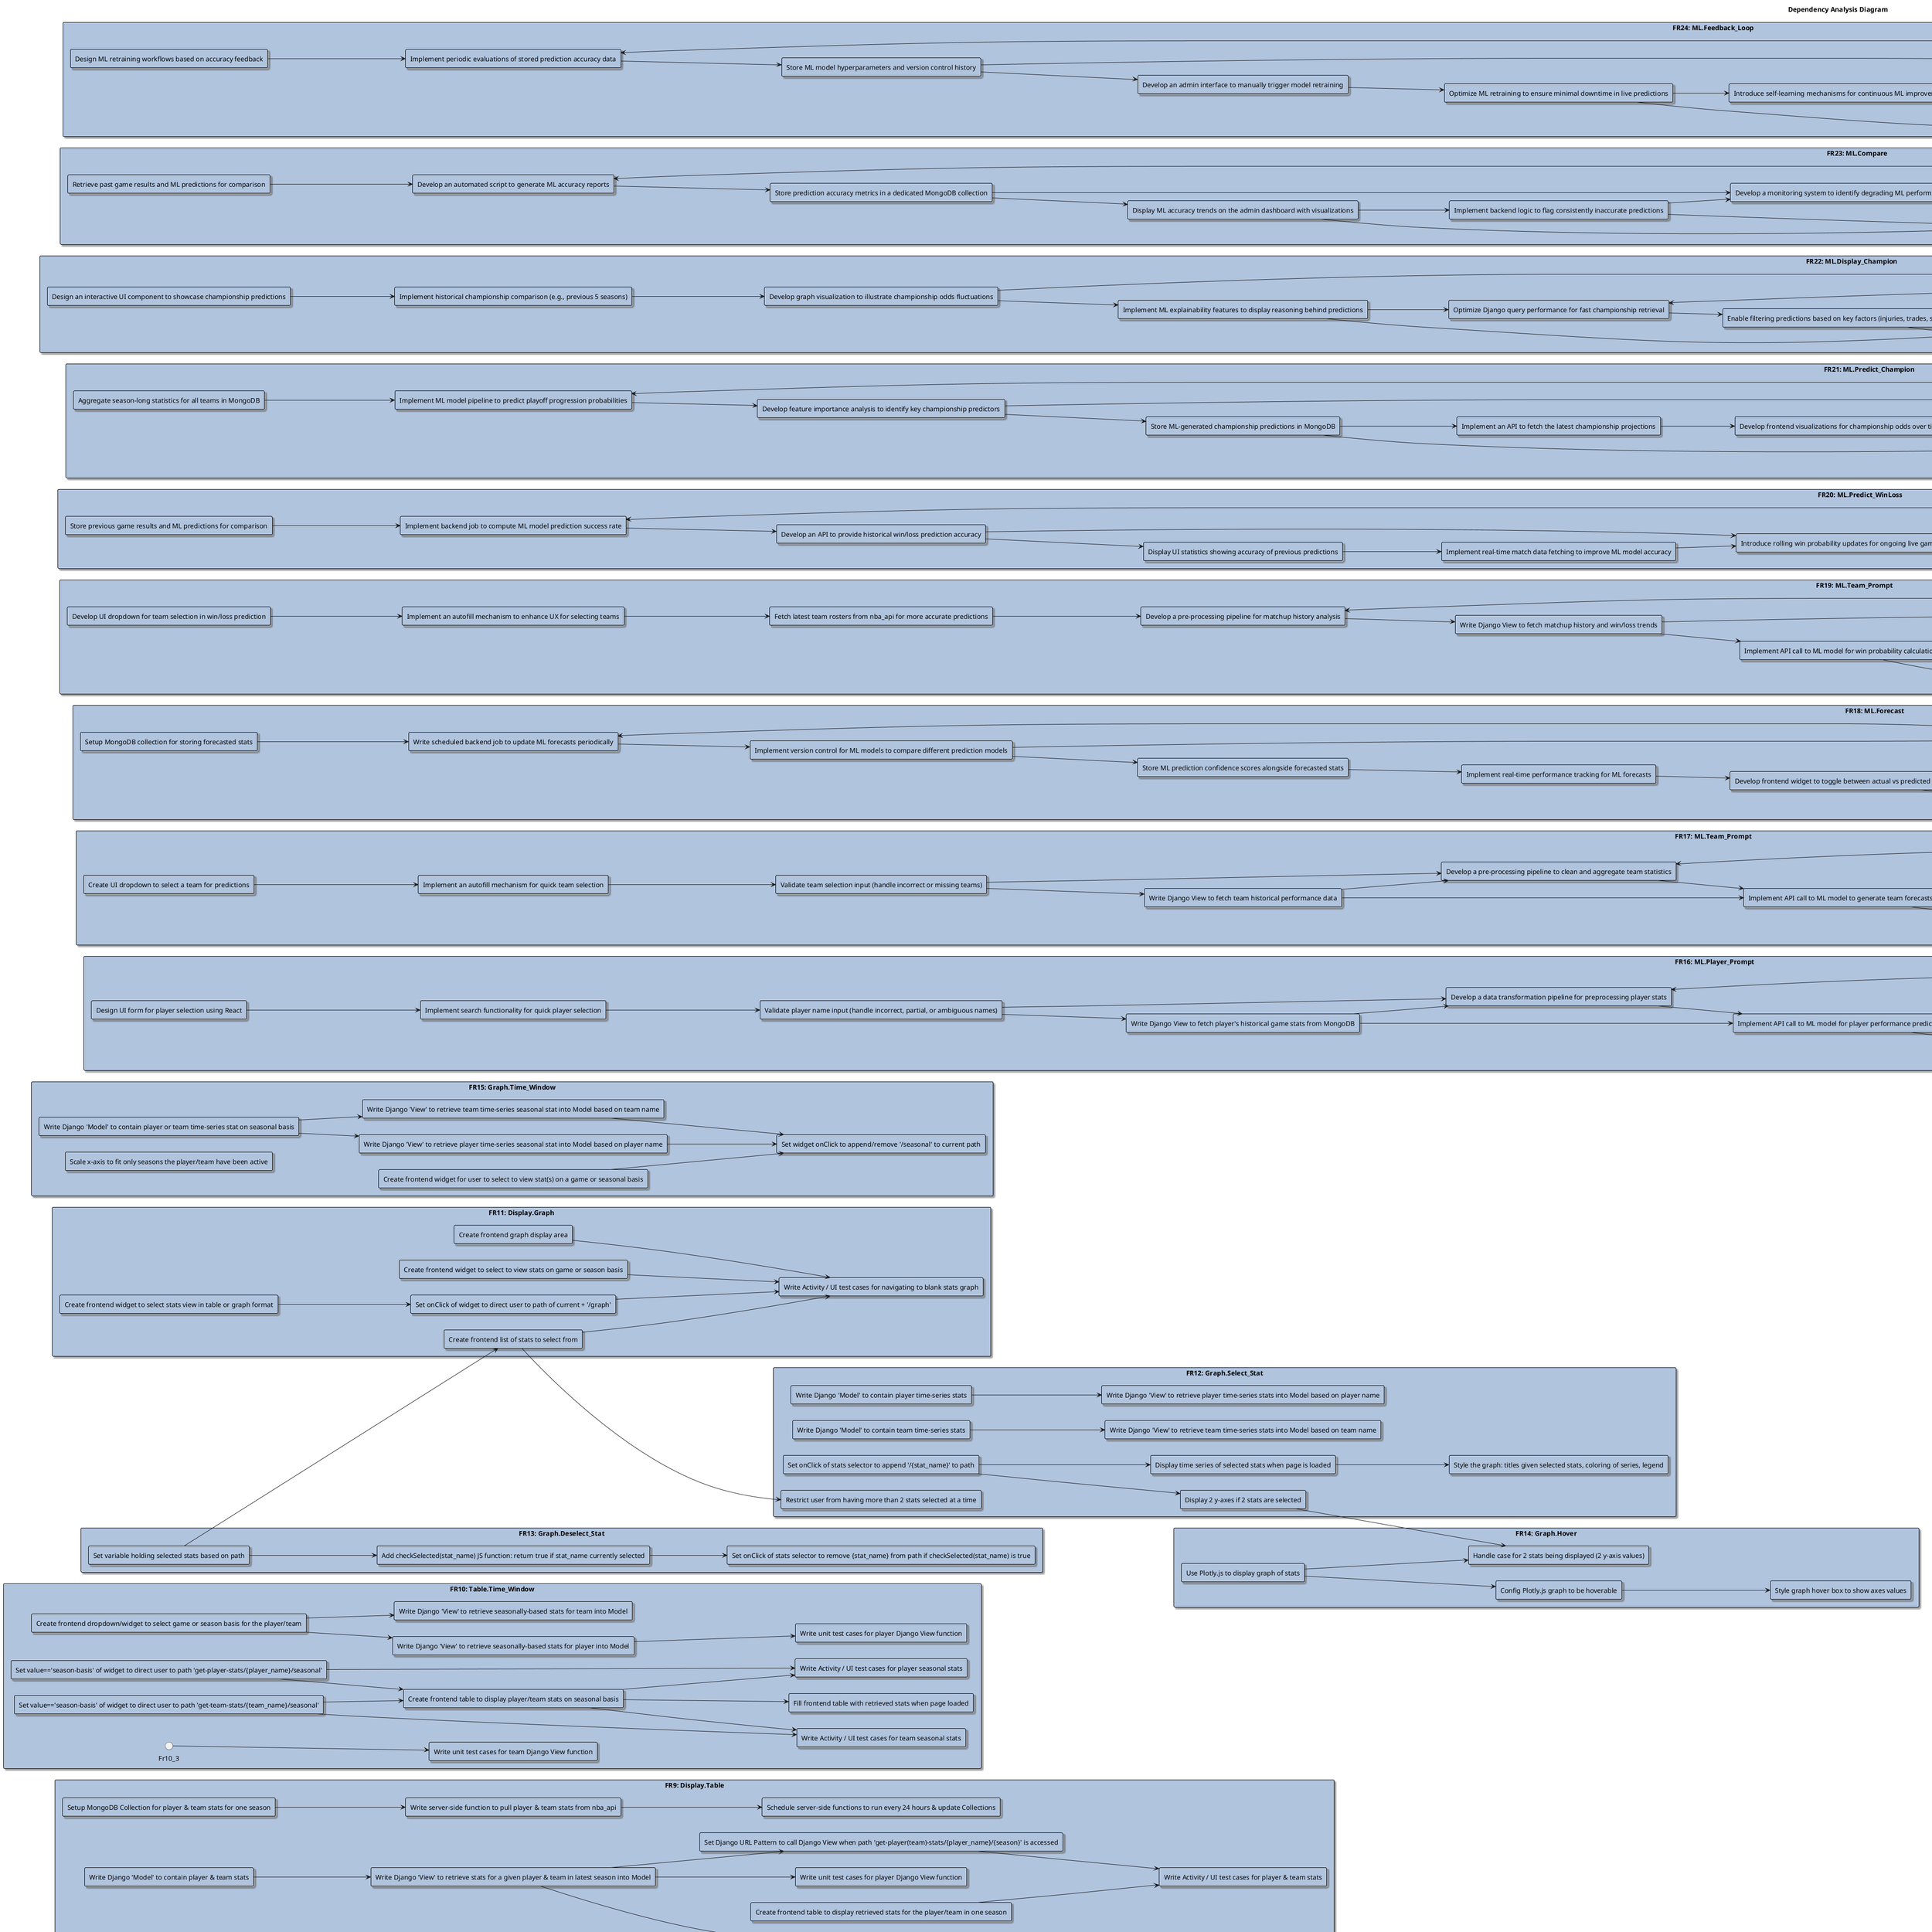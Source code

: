 @startuml
title Dependency Analysis Diagram
left to right direction
skinparam rectangle {
  BackgroundColor LightSteelBlue
  BorderColor Black
  BorderThickness 1
  Shadowing true
}

' FR1: User Registration
rectangle "FR1: User.Register" as FR1 {
  rectangle "Design registration form UI in Figma" as FR1_1
  rectangle "Create registration form using React" as FR1_2
  rectangle "Implement form validation" as FR1_3
  rectangle "Create user database schema for MongoDB" as FR1_4
  rectangle "Develop backend API for registration using Django" as FR1_5
  rectangle "Store credentials securely in MongoDB database" as FR1_6
  rectangle "Implement email verification" as FR1_7
  rectangle "Ensure email uniqueness in the database" as FR1_8
  rectangle "Encrypt and store user passwords" as FR1_9
  rectangle "Add user notifications of successful registration" as FR1_10
  rectangle "Handle form errors and display form error messages for users" as FR1_11
  rectangle "Write unit tests for user registration" as FR1_12

  FR1_1 --> FR1_2
  FR1_2 --> FR1_3
  FR1_4 --> FR1_5
  FR1_4 --> FR1_8
  FR1_5 --> FR1_6
  FR1_6 --> FR1_7
  FR1_8 --> FR1_9
  FR1_9 --> FR1_10
  FR1_3 --> FR1_11
  FR1_5 --> FR1_12
  FR1_2 --> FR1_12

}

' FR2: User Login
rectangle "FR2: User.Login" as FR2 {
  rectangle "Design login form UI in Figma" as FR2_1
  rectangle "Create login form using React" as FR2_2
  rectangle "Implement backend for login authentication using Django" as FR2_3
  rectangle "Verify credentials with database" as FR2_4
  rectangle "Hash and verify passwords" as FR2_5
  rectangle "Handle incorrect login attempts through error messages" as FR2_6
  rectangle "Secure login form against injection attacks" as FR2_7
  rectangle "Manage sessions for logged-in users" as FR2_8
  rectangle "Implement session persistence" as FR2_9
  rectangle "Audit login attempts (successful/failed)" as FR2_10
  rectangle "Develop password reset feature" as FR2_11
  rectangle "Provide account lockout mechanism after multiple failed attempts" as FR2_12
  rectangle "Test login scenarios with existing and non-existing users" as FR2_13

  FR1_4 --> FR2_3
  FR2_1 --> FR2_2
  FR2_3 --> FR2_4
  FR2_3 --> FR2_5
  FR2_5 --> FR2_6
  FR2_5 --> FR2_7
  FR2_3 --> FR2_8
  FR2_8 --> FR2_9
  FR2_9 --> FR2_10
  FR2_2 --> FR2_11
  FR2_3 --> FR2_11
  FR2_10 --> FR2_12
  FR2_2 --> FR2_13
  FR2_3 --> FR2_13
  FR2_4 --> FR2_13
  FR2_5 --> FR2_13
}

' FR3: User.ChangeEmailPassword
rectangle "FR3: User.ChangeEmailPassword" as FR3 {
  rectangle "Design password and email reset request form in Figma" as FR3_1
  rectangle "Generate secure tokens for password and email reset links" as FR3_2
  rectangle "Send reset links via email to registered users" as FR3_3
  rectangle "Validate password strength" as FR3_4
  rectangle "Add confirmation message for new email" as FR3_5
  rectangle "Add confirmation message for new password" as FR3_6
  rectangle "Check if unique email and/or password are created" as FR3_7
  rectangle "Notify users about successful password and/or email changes" as FR3_8
  rectangle "Handle token expiration and invalidation scenarios" as FR3_9
  rectangle "Implement backend for password and email updates" as FR3_10
  rectangle "Integrate security of password and email management workflows" as FR3_11

  FR2_1 --> FR3_1
  FR3_1 --> FR3_2
  FR3_2 --> FR3_3
  FR3_1 --> FR3_4
  FR3_1 --> FR3_5
  FR3_1 --> FR3_6
  FR1_4 --> FR3_7
  FR3_1 --> FR3_8
  FR3_3 --> FR3_8
  FR3_2 --> FR3_9
  FR3_3 --> FR3_10
  FR3_7 --> FR3_10
  FR3_10 --> FR3_11
}

' FR4: Dashboard.Search_Connection
rectangle "FR4: Dashboard.Search_Connection" as FR4 {
  rectangle "Describe objects on dashboard" as FR4_1
  rectangle "Design layout of dashboard in Figma diagram" as FR4_2
  rectangle "Write frontend for dashboard (HTML/CSS)" as FR4_3
  rectangle "Create frontend search widget" as FR4_4
  rectangle "Style dashboard to display widget in a large, visible place" as FR4_5
  rectangle "Route user to search page for onlick of widget" as FR4_6
  rectangle "Write Activity / UI test cases" as FR4_7

  FR4_1 --> FR4_2
  FR4_2 --> FR4_3
  FR4_3 --> FR4_5
  FR4_4 --> FR4_5
  FR4_5 --> FR4_7
  FR4_6 --> FR4_7
}

' FR5: Dashboard.Favourite_Team_Shortcut
rectangle "FR5: Dashboard.Favourite_Team_Shortcut" as FR5 {
  rectangle "Store user's favourite team in DB" as FR5_1
  rectangle "Write Django 'Model' to store user and their favourite team" as FR5_2
  rectangle "Write Django 'View' to retrieve favourite team into Model" as FR5_3
  rectangle "Set return of Django View as JSON object" as FR5_4
  rectangle "Set Django URL Pattern to call Django View when path 'get-fave-team/{username}' is accessed" as FR5_5
  rectangle "Create frontend favourite team widget" as FR5_6
  rectangle "Style dashboard to display widget in a large, visible place" as FR5_7
  rectangle "Set widget onclick to route to get-fave-team/{username} path" as FR5_8
  rectangle "Route user to stats page for fave team value retrieved" as FR5_9
  rectangle "Write unit test cases for Django View function" as FR5_10
  rectangle "Write Activity / UI test cases" as FR5_11

  FR5_1 --> FR5_2
  FR5_2 --> FR5_3
  FR5_3 --> FR5_5
  FR5_6 --> FR5_7
  FR5_6 --> FR5_8
  FR5_3 --> FR5_10
  FR5_5 --> FR5_11
  FR5_8 --> FR5_11
  FR5_9 --> FR5_11
}

' FR6: Dashboard.Favourite_Player_Shortcut
rectangle "FR6: Dashboard.Favourite_Player_Shortcut" as FR6 {
  rectangle "Store user's favourite player in DB" as FR6_1
  rectangle "Write Django 'Model' to store user and their fave player" as FR6_2
  rectangle "Write Django 'View' to retrieve fave player into Model" as FR6_3
  rectangle "Set return of Django View as JSON object" as FR6_4
  rectangle "Set Django URL Pattern to call Django View when path 'get-fave-player/{username}' is accessed" as FR6_5
  rectangle "Create frontend favourite player widget" as FR6_6
  rectangle "Style dashboard to display widget in a large, visible place" as FR6_7
  rectangle "Set widget onclick to route to get-fave-player/{username} path" as FR6_8
  rectangle "Route user to stats page for fave player value retrieved" as FR6_9
  rectangle "Write unit test cases for Django View function" as FR6_10
  rectangle "Write Activity / UI test cases" as FR6_11

  FR6_1 --> FR6_2
  FR6_2 --> FR6_3
  FR6_3 --> FR6_5
  FR6_6 --> FR6_7
  FR6_6 --> FR6_8
  FR6_3 --> FR6_10
  FR6_5 --> FR6_11
  FR6_8 --> FR6_11
  FR6_9 --> FR6_11
}

rectangle "Write frontend for fillable search bar" as FR7_and_8_1
rectangle "Write user instructions: Describe wildcard matching on search page" as FR7_and_8_2

' FR7: Search.Player
rectangle "FR7: Search.Player" as FR7 {
  rectangle "Setup MongoDB Collection for player names" as FR7_1
  rectangle "Write server-side function to pull player names from nba_api" as FR7_2
  rectangle "Schedule server-side function to run every 24 hours & update Collection" as FR7_3
  rectangle "Write Django 'Model' to contain player names" as FR7_4
  rectangle "Write Django 'View' to retrieve matching player names given regex into Model" as FR7_5
  rectangle "Set return of Django View as JSON object of matching player names" as FR7_6
  rectangle "Set Django URL Pattern to call Django View when path 'get-players/{regex}' is accessed" as FR7_7
  rectangle "Create frontend list to display player names" as FR7_8
  rectangle "Style frontend list of players to be clickable and displayed well" as FR7_9
  rectangle "For each player name in list, set onclick to route to stats for that player 'player-stats/{player_name}'" as FR7_10
  rectangle "Write unit test cases for Django View function" as FR7_11
  rectangle "Write Activity / UI test cases" as FR7_12

  FR7_and_8_1 --> FR7_7
  FR7_1 --> FR7_2
  FR7_2 --> FR7_3
  FR7_1 --> FR7_4
  FR7_4 --> FR7_5
  FR7_5 --> FR7_7
  FR7_8 --> FR7_9
  FR7_8 --> FR7_10
  FR7_5 --> FR7_11
  FR7_6 --> FR7_12
  FR7_10 --> FR7_12
}

' FR8: Search.Team
rectangle "FR8: Search.Team" as FR8 {
  rectangle "Setup MongoDB Collection for team names" as FR8_1
  rectangle "Write server-side function to pull team names from nba_api" as FR8_2
  rectangle "Schedule server-side function to run every 24 hours & update Collection" as FR8_3
  rectangle "Write Django 'Model' to contain team names" as FR8_4
  rectangle "Write Django 'View' to retrieve matching team names given regex into Model" as FR8_5
  rectangle "Set return of Django View as JSON object of matching team names" as FR8_6
  rectangle "Set Django URL Pattern to call Django View when path 'get-team/{regex}' is accessed" as FR8_7
  rectangle "Create frontend list to display team names" as FR8_8
  rectangle "Style frontend list of team to be clickable and displayed well" as FR8_9
  rectangle "For each team name in list, set onclick to route to stats for that team 'team-stats/{team}'" as FR8_10
  rectangle "Write unit test cases for Django View function" as FR8_11
  rectangle "Write Activity / UI test cases" as FR8_12

  FR7_and_8_1 --> FR8_7
  FR8_1 --> FR8_2
  FR8_2 --> FR8_3
  FR8_1 --> FR8_4
  FR8_4 --> FR8_5
  FR8_5 --> FR8_7
  FR8_8 --> FR8_9
  FR8_8 --> FR8_10
  FR8_5 --> FR8_11
  FR8_6 --> FR8_12
  FR8_10 --> FR8_12
}

' FR9: Display.Table
rectangle "FR9: Display.Table" as FR9 {
  rectangle "Setup MongoDB Collection for player & team stats for one season" as FR9_1
  rectangle "Write server-side function to pull player & team stats from nba_api" as FR9_2
  rectangle "Schedule server-side functions to run every 24 hours & update Collections" as FR9_3
  rectangle "Write Django 'Model' to contain player & team stats" as FR9_4
  rectangle "Write Django 'View' to retrieve stats for a given player & team in latest season into Model" as FR9_5
  rectangle "Set return of Django View as JSON object of stats" as FR9_6
  rectangle "Set Django URL Pattern to call Django View when path 'get-player(team)-stats/{player_name}/{season}' is accessed" as FR9_7
  rectangle "Create frontend table to display retrieved stats for the player/team in one season" as FR9_8
  rectangle "Write unit test cases for player Django View function" as FR9_9
  rectangle "Write Activity / UI test cases for player & team stats" as FR9_10

  FR9_1 --> FR9_2
  FR9_2 --> FR9_3
  FR9_4 --> FR9_5
  FR9_5 --> FR9_6
  FR9_5 --> FR9_7
  FR9_5 --> FR9_9
  FR9_7 --> FR9_10
  FR9_8 --> FR9_10
}

' FR10: Table.Time_Window
rectangle "FR10: Table.Time_Window" as FR10 {
  rectangle "Create frontend dropdown/widget to select game or season basis for the player/team" as FR10_1
  rectangle "Write Django 'View' to retrieve seasonally-based stats for player into Model" as FR10_2
  rectangle "Write Django 'View' to retrieve seasonally-based stats for team into Model" as FR10_3
  rectangle "Set value=='season-basis' of widget to direct user to path 'get-player-stats/{player_name}/seasonal'" as FR10_4
  rectangle "Set value=='season-basis' of widget to direct user to path 'get-team-stats/{team_name}/seasonal'" as FR10_5
  rectangle "Create frontend table to display player/team stats on seasonal basis" as FR10_6
  rectangle "Fill frontend table with retrieved stats when page loaded" as FR10_7
  rectangle "Write unit test cases for player Django View function" as FR10_8
  rectangle "Write unit test cases for team Django View function" as FR10_9
  rectangle "Write Activity / UI test cases for player seasonal stats" as FR10_10
  rectangle "Write Activity / UI test cases for team seasonal stats" as FR10_11

  FR10_1 --> FR10_2
  FR10_1 --> FR10_3
  FR10_4 --> FR10_6
  FR10_5 --> FR10_6
  FR10_6 --> FR10_7
  FR10_2 --> FR10_8
  Fr10_3 --> FR10_9
  FR10_4 --> FR10_10
  FR10_5 --> FR10_11
  FR10_6 --> FR10_10
  FR10_6 --> FR10_11
}

' FR11: Display.Graph
rectangle "FR11: Display.Graph" as FR11 {
  rectangle "Create frontend widget to select stats view in table or graph format" as FR11_1
  rectangle "Set onClick of widget to direct user to path of current + '/graph'" as FR11_2
  rectangle "Create frontend graph display area" as FR11_3
  rectangle "Create frontend list of stats to select from" as FR11_4
  rectangle "Create frontend widget to select to view stats on game or season basis" as FR11_5
  rectangle "Write Activity / UI test cases for navigating to blank stats graph" as FR11_6

  FR11_1 --> FR11_2
  FR11_2 --> FR11_6
  FR11_3 --> FR11_6
  FR11_4 --> FR11_6
  FR11_5 --> FR11_6
}

' FR12: Graph.Select_Stat
rectangle "FR12: Graph.Select_Stat" as FR12 {
  rectangle "Write Django 'Model' to contain player time-series stats" as FR12_1
  rectangle "Write Django 'Model' to contain team time-series stats" as FR12_2
  rectangle "Write Django 'View' to retrieve player time-series stats into Model based on player name" as FR12_3
  rectangle "Write Django 'View' to retrieve team time-series stats into Model based on team name" as FR12_4
  rectangle "Set onClick of stats selector to append '/{stat_name}' to path" as FR12_5
  rectangle "Restrict user from having more than 2 stats selected at a time" as FR12_6
  rectangle "Display 2 y-axes if 2 stats are selected" as FR12_7
  rectangle "Display time series of selected stats when page is loaded" as FR12_8
  rectangle "Style the graph: titles given selected stats, coloring of series, legend" as FR12_9

  FR12_1 --> FR12_3
  FR12_2 --> FR12_4
  FR11_4 --> FR12_6
  FR12_5 --> FR12_7
  FR12_5 --> FR12_8
  FR12_8 --> FR12_9
}

' FR13: Graph.Deselect_Stat
rectangle "FR13: Graph.Deselect_Stat" as FR13 {
  rectangle "Set variable holding selected stats based on path" as FR13_1
  rectangle "Add checkSelected(stat_name) JS function: return true if stat_name currently selected" as FR13_2
  rectangle "Set onClick of stats selector to remove {stat_name} from path if checkSelected(stat_name) is true" as FR13_3

  FR13_1 --> FR11_4
  FR13_1 --> FR13_2
  FR13_2 --> FR13_3
}

' FR14: Graph.Hover
rectangle "FR14: Graph.Hover" as FR14 {
  rectangle "Use Plotly.js to display graph of stats" as FR14_1
  rectangle "Config Plotly.js graph to be hoverable" as FR14_2
  rectangle "Style graph hover box to show axes values" as FR14_3
  rectangle "Handle case for 2 stats being displayed (2 y-axis values)" as FR14_4

  FR14_1 --> FR14_2
  FR14_2 --> FR14_3
  FR12_7 --> FR14_4
  FR14_1 --> FR14_4
}

' FR15: Graph.Time_Window
rectangle "FR15: Graph.Time_Window" as FR15 {
  rectangle "Write Django 'Model' to contain player or team time-series stat on seasonal basis" as FR15_1
  rectangle "Write Django 'View' to retrieve player time-series seasonal stat into Model based on player name" as FR15_2
  rectangle "Write Django 'View' to retrieve team time-series seasonal stat into Model based on team name" as FR15_3
  rectangle "Create frontend widget for user to select to view stat(s) on a game or seasonal basis" as FR15_4
  rectangle "Set widget onClick to append/remove '/seasonal' to current path" as FR15_5
  rectangle "Scale x-axis to fit only seasons the player/team have been active" as FR15_6

  FR15_1 --> FR15_2
  FR15_1 --> FR15_3
  FR15_4 --> FR15_5
  FR15_2 --> FR15_5
  FR15_3 --> FR15_5
}

' FR16: ML Player Prompt
rectangle "FR16: ML.Player_Prompt" as FR16 {
  rectangle "Design UI form for player selection using React" as FR16_1
  rectangle "Implement search functionality for quick player selection" as FR16_2
  rectangle "Validate player name input (handle incorrect, partial, or ambiguous names)" as FR16_3
  rectangle "Write Django View to fetch player's historical game stats from MongoDB" as FR16_4
  rectangle "Develop a data transformation pipeline for preprocessing player stats" as FR16_5
  rectangle "Implement API call to ML model for player performance prediction" as FR16_6
  rectangle "Store ML predictions in MongoDB for caching and analysis" as FR16_7
  rectangle "Display ML predictions dynamically on the frontend" as FR16_8
  rectangle "Implement UI indicators for ML prediction confidence scores" as FR16_9
  rectangle "Handle API errors and implement a retry mechanism for model failures" as FR16_10
  rectangle "Develop backend logging to track incorrect or missing predictions" as FR16_11
  rectangle "Write unit tests for ML integration, frontend updates, and error handling" as FR16_12

  FR16_1 --> FR16_2
  FR16_2 --> FR16_3
  FR16_3 --> FR16_4
  FR16_4 --> FR16_5
  FR16_5 --> FR16_6
  FR16_6 --> FR16_7
  FR16_7 --> FR16_8
  FR16_6 --> FR16_9
  FR16_8 --> FR16_10
  FR16_9 --> FR16_11
  FR16_10 --> FR16_11
  FR16_7 --> FR16_12
  FR16_11 --> FR16_5
  FR16_11 --> FR16_9
  FR16_8 --> FR16_12
  FR16_4 --> FR16_6
  FR16_3 --> FR16_5
}

' FR17: ML Team Prompt
rectangle "FR17: ML.Team_Prompt" as FR17 {
  rectangle "Create UI dropdown to select a team for predictions" as FR17_1
  rectangle "Implement an autofill mechanism for quick team selection" as FR17_2
  rectangle "Validate team selection input (handle incorrect or missing teams)" as FR17_3
  rectangle "Write Django View to fetch team historical performance data" as FR17_4
  rectangle "Develop a pre-processing pipeline to clean and aggregate team statistics" as FR17_5
  rectangle "Implement API call to ML model to generate team forecasts" as FR17_6
  rectangle "Store ML-predicted team stats in MongoDB for retrieval" as FR17_7
  rectangle "Display forecasted team statistics dynamically on the UI" as FR17_8
  rectangle "Implement UI indicators to show ML model confidence intervals" as FR17_9
  rectangle "Handle errors and implement API fallback solutions" as FR17_10
  rectangle "Develop backend monitoring to detect and log incorrect forecasts" as FR17_11
  rectangle "Write unit tests for Django views, ML integration, and UI updates" as FR17_12

  FR17_1 --> FR17_2
  FR17_2 --> FR17_3
  FR17_3 --> FR17_4
  FR17_4 --> FR17_5
  FR17_5 --> FR17_6
  FR17_6 --> FR17_7
  FR17_7 --> FR17_8
  FR17_6 --> FR17_9
  FR17_8 --> FR17_10
  FR17_9 --> FR17_11
  FR17_10 --> FR17_11
  FR17_7 --> FR17_12
  FR17_11 --> FR17_5
  FR17_11 --> FR17_9
  FR17_8 --> FR17_12
  FR17_4 --> FR17_6
  FR17_3 --> FR17_5
}

' FR18: ML Forecast
rectangle "FR18: ML.Forecast" as FR18 {
  rectangle "Setup MongoDB collection for storing forecasted stats" as FR18_1
  rectangle "Write scheduled backend job to update ML forecasts periodically" as FR18_2
  rectangle "Implement version control for ML models to compare different prediction models" as FR18_3
  rectangle "Store ML prediction confidence scores alongside forecasted stats" as FR18_4
  rectangle "Implement real-time performance tracking for ML forecasts" as FR18_5
  rectangle "Develop frontend widget to toggle between actual vs predicted stats" as FR18_6
  rectangle "Enable graph overlays to compare ML-predicted and real-world stats" as FR18_7
  rectangle "Log incorrect predictions to refine and retrain ML models" as FR18_8
  rectangle "Optimize MongoDB queries for efficient retrieval of forecast data" as FR18_9
  rectangle "Develop an admin panel to visualize and monitor ML forecast accuracy" as FR18_10
  rectangle "Implement API to retrieve forecast accuracy history for developers" as FR18_11
  rectangle "Write unit and integration tests for forecast pipeline, caching, and model validation" as FR18_12

  FR18_1 --> FR18_2
  FR18_2 --> FR18_3
  FR18_3 --> FR18_4
  FR18_4 --> FR18_5
  FR18_5 --> FR18_6
  FR18_6 --> FR18_7
  FR18_7 --> FR18_8
  FR18_8 --> FR18_9
  FR18_9 --> FR18_10
  FR18_10 --> FR18_11
  FR18_11 --> FR18_12
  FR18_8 --> FR18_2
  FR18_6 --> FR18_12
  FR18_7 --> FR18_10
  FR18_3 --> FR18_11
  FR18_9 --> FR18_6
}

' FR19: ML Team Prompt (Win/Loss Prediction)
rectangle "FR19: ML.Team_Prompt" as FR19 {
  rectangle "Develop UI dropdown for team selection in win/loss prediction" as FR19_1
  rectangle "Implement an autofill mechanism to enhance UX for selecting teams" as FR19_2
  rectangle "Fetch latest team rosters from nba_api for more accurate predictions" as FR19_3
  rectangle "Develop a pre-processing pipeline for matchup history analysis" as FR19_4
  rectangle "Write Django View to fetch matchup history and win/loss trends" as FR19_5
  rectangle "Implement API call to ML model for win probability calculation" as FR19_6
  rectangle "Store ML-generated win/loss predictions in MongoDB for analysis" as FR19_7
  rectangle "Implement real-time probability updates before game start" as FR19_8
  rectangle "Display confidence percentage alongside predicted outcomes" as FR19_9
  rectangle "Develop frontend UI elements to compare team stats before prediction" as FR19_10
  rectangle "Implement logging and analytics to track ML accuracy over time" as FR19_11
  rectangle "Write unit and integration tests for Django API, ML model, and UI" as FR19_12

  FR19_1 --> FR19_2
  FR19_2 --> FR19_3
  FR19_3 --> FR19_4
  FR19_4 --> FR19_5
  FR19_5 --> FR19_6
  FR19_6 --> FR19_7
  FR19_7 --> FR19_8
  FR19_6 --> FR19_9
  FR19_8 --> FR19_10
  FR19_9 --> FR19_11
  FR19_10 --> FR19_12
  FR19_11 --> FR19_4
  FR19_11 --> FR19_8
  FR19_6 --> FR19_12
  FR19_5 --> FR19_10
  FR19_7 --> FR19_9
}

' FR20: ML Predict Win/Loss
rectangle "FR20: ML.Predict_WinLoss" as FR20 {
  rectangle "Store previous game results and ML predictions for comparison" as FR20_1
  rectangle "Implement backend job to compute ML model prediction success rate" as FR20_2
  rectangle "Develop an API to provide historical win/loss prediction accuracy" as FR20_3
  rectangle "Display UI statistics showing accuracy of previous predictions" as FR20_4
  rectangle "Implement real-time match data fetching to improve ML model accuracy" as FR20_5
  rectangle "Introduce rolling win probability updates for ongoing live games" as FR20_6
  rectangle "Develop a fallback mechanism to reprocess predictions in case of missing data" as FR20_7
  rectangle "Provide pre-match team matchup analysis alongside win probability" as FR20_8
  rectangle "Enable users to compare ML win/loss predictions with expert opinions" as FR20_9
  rectangle "Implement logging for incorrectly predicted games for ML model refinement" as FR20_10
  rectangle "Conduct A/B testing with different ML architectures for optimal prediction" as FR20_11
  rectangle "Write automated tests for ML accuracy, Django views, and UI components" as FR20_12

  FR20_1 --> FR20_2
  FR20_2 --> FR20_3
  FR20_3 --> FR20_4
  FR20_4 --> FR20_5
  FR20_5 --> FR20_6
  FR20_6 --> FR20_7
  FR20_7 --> FR20_8
  FR20_8 --> FR20_9
  FR20_9 --> FR20_10
  FR20_10 --> FR20_11
  FR20_11 --> FR20_12
  FR20_10 --> FR20_2
  FR20_3 --> FR20_6
  FR20_6 --> FR20_7
  FR20_7 --> FR20_9
  FR20_8 --> FR20_12
}

' FR21: ML Predict NBA Champion
rectangle "FR21: ML.Predict_Champion" as FR21 {
  rectangle "Aggregate season-long statistics for all teams in MongoDB" as FR21_1
  rectangle "Implement ML model pipeline to predict playoff progression probabilities" as FR21_2
  rectangle "Develop feature importance analysis to identify key championship predictors" as FR21_3
  rectangle "Store ML-generated championship predictions in MongoDB" as FR21_4
  rectangle "Implement an API to fetch the latest championship projections" as FR21_5
  rectangle "Develop frontend visualizations for championship odds over time" as FR21_6
  rectangle "Implement UI indicators for confidence intervals in champion prediction" as FR21_7
  rectangle "Optimize database queries to retrieve team championship probability efficiently" as FR21_8
  rectangle "Enable visualization of probability fluctuations over the season" as FR21_9
  rectangle "Log incorrect predictions and retrain ML model with updated historical data" as FR21_10
  rectangle "Implement an admin panel to track the performance of the championship predictor" as FR21_11
  rectangle "Write unit tests to validate data integrity in the championship prediction pipeline" as FR21_12

  FR21_1 --> FR21_2
  FR21_2 --> FR21_3
  FR21_3 --> FR21_4
  FR21_4 --> FR21_5
  FR21_5 --> FR21_6
  FR21_6 --> FR21_7
  FR21_7 --> FR21_8
  FR21_8 --> FR21_9
  FR21_9 --> FR21_10
  FR21_10 --> FR21_11
  FR21_11 --> FR21_12
  FR21_10 --> FR21_2
  FR21_4 --> FR21_7
  FR21_6 --> FR21_9
  FR21_3 --> FR21_10
  FR21_7 --> FR21_12
}

' FR22: ML Display NBA Champion
rectangle "FR22: ML.Display_Champion" as FR22 {
  rectangle "Design an interactive UI component to showcase championship predictions" as FR22_1
  rectangle "Implement historical championship comparison (e.g., previous 5 seasons)" as FR22_2
  rectangle "Develop graph visualization to illustrate championship odds fluctuations" as FR22_3
  rectangle "Implement ML explainability features to display reasoning behind predictions" as FR22_4
  rectangle "Optimize Django query performance for fast championship retrieval" as FR22_5
  rectangle "Enable filtering predictions based on key factors (injuries, trades, streaks)" as FR22_6
  rectangle "Provide an option to compare ML predictions against human expert picks" as FR22_7
  rectangle "Display championship insights dynamically based on real-time team performance" as FR22_8
  rectangle "Write UI responsiveness tests to ensure optimal performance on all devices" as FR22_9
  rectangle "Implement caching mechanisms to avoid excessive recomputation" as FR22_10
  rectangle "Log user interactions to analyze most viewed championship insights" as FR22_11
  rectangle "Develop an API for external applications to fetch championship predictions" as FR22_12

  FR22_1 --> FR22_2
  FR22_2 --> FR22_3
  FR22_3 --> FR22_4
  FR22_4 --> FR22_5
  FR22_5 --> FR22_6
  FR22_6 --> FR22_7
  FR22_7 --> FR22_8
  FR22_8 --> FR22_9
  FR22_9 --> FR22_10
  FR22_10 --> FR22_11
  FR22_11 --> FR22_12
  FR22_10 --> FR22_5
  FR22_6 --> FR22_12
  FR22_4 --> FR22_7
  FR22_8 --> FR22_11
  FR22_3 --> FR22_9
}

' FR23: ML Compare
rectangle "FR23: ML.Compare" as FR23 {
  rectangle "Retrieve past game results and ML predictions for comparison" as FR23_1
  rectangle "Develop an automated script to generate ML accuracy reports" as FR23_2
  rectangle "Store prediction accuracy metrics in a dedicated MongoDB collection" as FR23_3
  rectangle "Display ML accuracy trends on the admin dashboard with visualizations" as FR23_4
  rectangle "Implement backend logic to flag consistently inaccurate predictions" as FR23_5
  rectangle "Develop a monitoring system to identify degrading ML performance" as FR23_6
  rectangle "Automate accuracy validation with real-time prediction comparisons" as FR23_7
  rectangle "Implement alerts for sudden accuracy drops in ML models" as FR23_8
  rectangle "Enable developers to request re-evaluation of past predictions" as FR23_9
  rectangle "Log errors and incorrect forecasts for debugging and retraining" as FR23_10
  rectangle "Write API to expose ML performance metrics for external integrations" as FR23_11
  rectangle "Implement scheduled reports on model performance improvements" as FR23_12

  FR23_1 --> FR23_2
  FR23_2 --> FR23_3
  FR23_3 --> FR23_4
  FR23_4 --> FR23_5
  FR23_5 --> FR23_6
  FR23_6 --> FR23_7
  FR23_7 --> FR23_8
  FR23_8 --> FR23_9
  FR23_9 --> FR23_10
  FR23_10 --> FR23_11
  FR23_11 --> FR23_12
  FR23_10 --> FR23_2
  FR23_3 --> FR23_6
  FR23_4 --> FR23_8
  FR23_7 --> FR23_10
  FR23_5 --> FR23_12
}

' FR24: ML Feedback Loop
rectangle "FR24: ML.Feedback_Loop" as FR24 {
  rectangle "Design ML retraining workflows based on accuracy feedback" as FR24_1
  rectangle "Implement periodic evaluations of stored prediction accuracy data" as FR24_2
  rectangle "Store ML model hyperparameters and version control history" as FR24_3
  rectangle "Develop an admin interface to manually trigger model retraining" as FR24_4
  rectangle "Optimize ML retraining to ensure minimal downtime in live predictions" as FR24_5
  rectangle "Introduce self-learning mechanisms for continuous ML improvement" as FR24_6
  rectangle "Implement real-time user feedback on ML predictions for refinement" as FR24_7
  rectangle "Develop alert system for anomalies detected in ML performance trends" as FR24_8
  rectangle "Implement comparison of different ML retraining strategies" as FR24_9
  rectangle "Store retrained model logs for auditing and debugging" as FR24_10
  rectangle "Write automated tests for feedback integration in ML retraining pipeline" as FR24_11

  FR24_1 --> FR24_2
  FR24_2 --> FR24_3
  FR24_3 --> FR24_4
  FR24_4 --> FR24_5
  FR24_5 --> FR24_6
  FR24_6 --> FR24_7
  FR24_7 --> FR24_8
  FR24_8 --> FR24_9
  FR24_9 --> FR24_10
  FR24_10 --> FR24_11
  FR24_10 --> FR24_2
  FR24_6 --> FR24_9
  FR24_3 --> FR24_8
  FR24_7 --> FR24_11
  FR24_5 --> FR24_10
}

' FR25: Filter Criteria Display
rectangle "FR25 - Filter.Criteria_Display" as FR25 {
  rectangle "Design filtering UI in Figma" as FR25_1
  rectangle "Create filtering section for displaying stats in React" as FR25_2
  rectangle "Implement team-specific filters (by conference, division, etc.) in React" as FR25_3
  rectangle "Implement segment-based filters (by month, last N games, pre/post all-star) in React" as FR25_4
  rectangle "Implement season type filter" as FR25_5
  rectangle "Implement game scenario-based filters (by quarter, win/loss, game halves)" as FR25_6
  rectangle "Implement year filter (e.g., 2018-19, 2019-20, etc.)" as FR25_7
  rectangle "Implement date range filter" as FR25_8
  rectangle "Implement filters to display basic or advanced stats" as FR25_9
  rectangle "Add option to select specific columns to display (points, rebounds, team name, etc.)" as FR25_10
  rectangle "Validate filtering logic with tests" as FR25_11
  rectangle "Add backend logic to connect filters to update visualized results" as FR25_12
  rectangle "Provide feedback messages when no results show" as FR25_13

  FR25_1 --> FR25_2
  FR25_2 --> FR25_3
  FR25_2 --> FR25_4
  FR25_2 --> FR25_5
  FR25_2 --> FR25_6
  FR25_2 --> FR25_7
  FR25_2 --> FR25_8
  FR25_2 --> FR25_9
  FR25_2 --> FR25_10
  FR25_2 --> FR25_11
  FR25_10 --> FR25_11
  FR25_2 --> FR25_12
  FR25_12 --> FR25_13
}

' FR26: Filter.Dynamic_Update
rectangle "FR26: Filter.Dynamic_Update" as FR26 {
  rectangle "Optimize database queries" as FR26_1
  rectangle "Implement real-time updates upon user selection" as FR26_2
  rectangle "Cache result of frequently used filters for optimized performance" as FR26_3
  rectangle "Optimize filter performance using lazy loading and/or pagination" as FR26_4
  rectangle "Check for consistency between filtered results and graph view" as FR26_5
  rectangle "Monitor backend API response time based on filters" as FR26_6
  rectangle "Create automated UI and backend tests for filter updates" as FR26_7
  rectangle "Display filtered results on page" as FR26_8

  FR25_12 --> FR26_8
  FR26_8 -> FR26_2
  FR26_2 --> FR26_1
  FR26_2 --> FR26_3
  FR26_2 --> FR26_4
  FR26_2 --> FR26_5
  FR26_2 --> FR26_6
  FR26_6 --> FR26_7
}

' FR27: Filter.Multiple_Criteria
rectangle "FR27: Filter.Multiple_Criteria" as FR27 {
  rectangle "Add multiple filtering options in UI" as FR27_1
  rectangle "Implement backend logic to combine multiple filters" as FR27_2
  rectangle "Display selected filters for user" as FR27_3
  rectangle "Allow users to modify filters without affecting other filters" as FR27_4
  rectangle "Integrate automated UI and backend tests for multiple filters" as FR27_5
  rectangle "Ensure filtering does not break when user switches to other webpages" as FR27_6
  rectangle "Use indexing to optimize queries with multiple filters" as FR27_7
  rectangle "Log filters used to see results" as FR27_8
  rectangle "Add option for user to view recently used filters" as FR27_9

  FR25_1 --> FR27_1
  FR27_1 --> FR27_2
  FR27_1 --> FR27_3
  FR27_1 --> FR27_4
  FR27_1 --> FR27_5
  FR27_2 --> FR27_5
  FR27_2 --> FR27_6
  FR27_2 --> FR27_7
  FR27_2 --> FR27_8
  FR27_8 --> FR27_9
  FR27_1 --> FR27_9
}

' FR28: Filter.Reset
rectangle "FR28: Filter.Reset" as FR28 {
  rectangle "Add reset filter option in UI" as FR28_1
  rectangle "Ensure reset filter defaults to using no filters" as FR28_2
  rectangle "Handle UI updates dynamically upon reset without reloading" as FR28_3
  rectangle "Implement backend logic to clear filters in a session" as FR28_4
  rectangle "Ensure reset filter syncs with tabular and graph views (stats displayed with no filters)" as FR28_5
  rectangle "Add automated UI and backend tests for filter resetting" as FR28_6
  rectangle "Add message to confirm reset of filters" as FR28_7
  rectangle "Test reset filter with different result combinations (for small and large results)" as FR28_8

  FR25_1 --> FR28_1
  FR28_1 --> FR28_2
  FR25_12 --> FR28_3
  FR28_1 --> FR28_4
  FR28_1 --> FR28_5
  FR25_12 --> FR28_5
  FR28_4 --> FR28_6
  FR28_5 --> FR28_6
  FR28_4 --> FR28_7
  FR28_6 --> FR28_8
  FR25_12 --> FR28_8

}

@enduml

